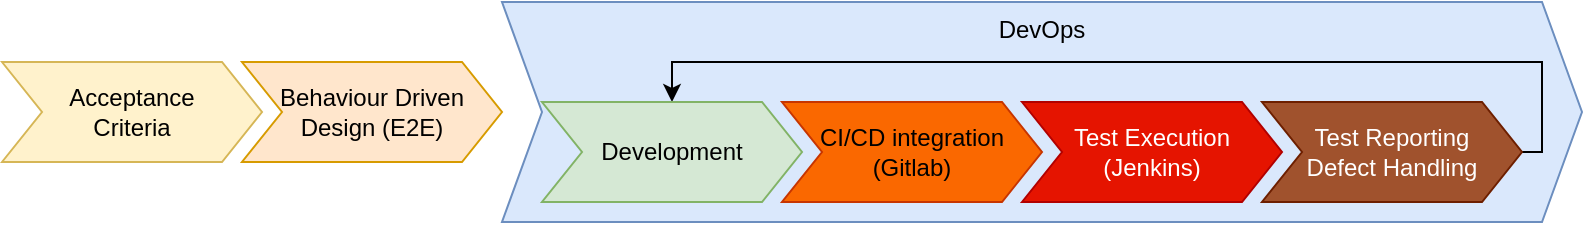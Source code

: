 <mxfile version="22.1.2" type="device">
  <diagram name="Page-1" id="wNkL87u23bNqylnkdgrO">
    <mxGraphModel dx="1194" dy="767" grid="1" gridSize="10" guides="1" tooltips="1" connect="1" arrows="1" fold="1" page="1" pageScale="1" pageWidth="1169" pageHeight="827" math="0" shadow="0">
      <root>
        <mxCell id="0" />
        <mxCell id="1" parent="0" />
        <mxCell id="DOeEgPMNfsRkGOxdd1kB-9" value="DevOps" style="shape=step;perimeter=stepPerimeter;whiteSpace=wrap;html=1;fixedSize=1;size=20;flipV=0;fillColor=#dae8fc;strokeColor=#6c8ebf;verticalAlign=top;" vertex="1" parent="1">
          <mxGeometry x="500" y="220" width="540" height="110" as="geometry" />
        </mxCell>
        <mxCell id="DOeEgPMNfsRkGOxdd1kB-1" value="Acceptance&lt;br&gt;Criteria" style="shape=step;perimeter=stepPerimeter;whiteSpace=wrap;html=1;fixedSize=1;fillColor=#fff2cc;strokeColor=#d6b656;" vertex="1" parent="1">
          <mxGeometry x="250" y="250" width="130" height="50" as="geometry" />
        </mxCell>
        <mxCell id="DOeEgPMNfsRkGOxdd1kB-2" value="Behaviour Driven Design (E2E)" style="shape=step;perimeter=stepPerimeter;whiteSpace=wrap;html=1;fixedSize=1;fillColor=#ffe6cc;strokeColor=#d79b00;" vertex="1" parent="1">
          <mxGeometry x="370" y="250" width="130" height="50" as="geometry" />
        </mxCell>
        <mxCell id="DOeEgPMNfsRkGOxdd1kB-6" value="CI/CD integration&lt;br&gt;(Gitlab)" style="shape=step;perimeter=stepPerimeter;whiteSpace=wrap;html=1;fixedSize=1;fillColor=#fa6800;fontColor=#000000;strokeColor=#C73500;" vertex="1" parent="1">
          <mxGeometry x="640" y="270" width="130" height="50" as="geometry" />
        </mxCell>
        <mxCell id="DOeEgPMNfsRkGOxdd1kB-7" value="Test Execution&lt;br&gt;(Jenkins)" style="shape=step;perimeter=stepPerimeter;whiteSpace=wrap;html=1;fixedSize=1;fillColor=#e51400;fontColor=#ffffff;strokeColor=#B20000;" vertex="1" parent="1">
          <mxGeometry x="760" y="270" width="130" height="50" as="geometry" />
        </mxCell>
        <mxCell id="DOeEgPMNfsRkGOxdd1kB-12" style="edgeStyle=orthogonalEdgeStyle;rounded=0;orthogonalLoop=1;jettySize=auto;html=1;entryX=0.5;entryY=0;entryDx=0;entryDy=0;exitX=1;exitY=0.5;exitDx=0;exitDy=0;" edge="1" parent="1" source="DOeEgPMNfsRkGOxdd1kB-8" target="DOeEgPMNfsRkGOxdd1kB-11">
          <mxGeometry relative="1" as="geometry">
            <Array as="points">
              <mxPoint x="1020" y="295" />
              <mxPoint x="1020" y="250" />
              <mxPoint x="585" y="250" />
            </Array>
          </mxGeometry>
        </mxCell>
        <mxCell id="DOeEgPMNfsRkGOxdd1kB-8" value="Test Reporting&lt;br&gt;Defect Handling" style="shape=step;perimeter=stepPerimeter;whiteSpace=wrap;html=1;fixedSize=1;fillColor=#a0522d;fontColor=#ffffff;strokeColor=#6D1F00;" vertex="1" parent="1">
          <mxGeometry x="880" y="270" width="130" height="50" as="geometry" />
        </mxCell>
        <mxCell id="DOeEgPMNfsRkGOxdd1kB-11" value="Development" style="shape=step;perimeter=stepPerimeter;whiteSpace=wrap;html=1;fixedSize=1;fillColor=#d5e8d4;strokeColor=#82b366;" vertex="1" parent="1">
          <mxGeometry x="520" y="270" width="130" height="50" as="geometry" />
        </mxCell>
      </root>
    </mxGraphModel>
  </diagram>
</mxfile>
